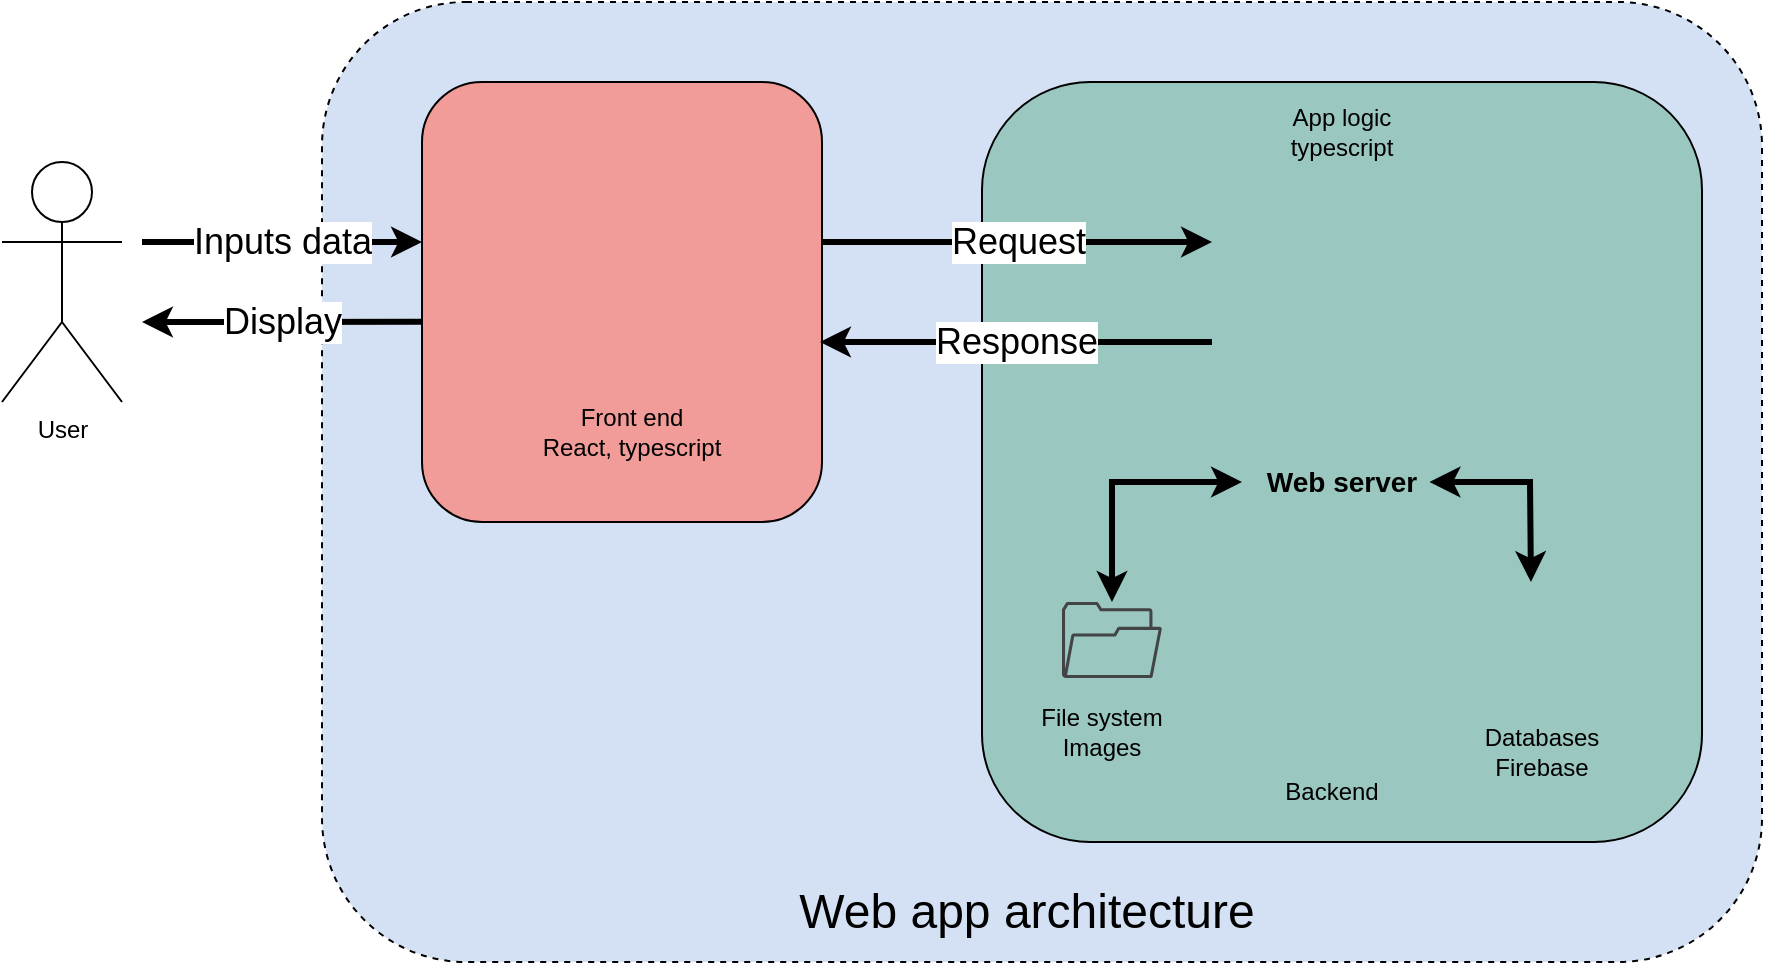 <mxfile version="15.9.6" type="github">
  <diagram name="Page-1" id="9f46799a-70d6-7492-0946-bef42562c5a5">
    <mxGraphModel dx="1422" dy="882" grid="1" gridSize="10" guides="1" tooltips="1" connect="1" arrows="1" fold="1" page="1" pageScale="1" pageWidth="1100" pageHeight="850" background="none" math="0" shadow="0">
      <root>
        <mxCell id="0" />
        <mxCell id="1" parent="0" />
        <mxCell id="iLu67vJAD6fTXzTy37Ox-1" value="User" style="shape=umlActor;verticalLabelPosition=bottom;verticalAlign=top;html=1;outlineConnect=0;" vertex="1" parent="1">
          <mxGeometry x="60" y="280" width="60" height="120" as="geometry" />
        </mxCell>
        <mxCell id="iLu67vJAD6fTXzTy37Ox-27" value="" style="rounded=1;whiteSpace=wrap;html=1;dashed=1;fillColor=#D4E1F5;" vertex="1" parent="1">
          <mxGeometry x="220" y="200" width="720" height="480" as="geometry" />
        </mxCell>
        <mxCell id="iLu67vJAD6fTXzTy37Ox-13" value="" style="rounded=1;whiteSpace=wrap;html=1;fillColor=#F19C99;" vertex="1" parent="1">
          <mxGeometry x="270" y="240" width="200" height="220" as="geometry" />
        </mxCell>
        <mxCell id="iLu67vJAD6fTXzTy37Ox-11" value="" style="shape=image;html=1;verticalLabelPosition=bottom;verticalAlign=top;imageAspect=0;image=https://i.pinimg.com/originals/96/34/1c/96341ca82621a5e1f620bebf35b90f3c.jpg;" vertex="1" parent="1">
          <mxGeometry x="285" y="270" width="170" height="120" as="geometry" />
        </mxCell>
        <mxCell id="iLu67vJAD6fTXzTy37Ox-12" value="Front end&lt;br&gt;React, typescript" style="text;html=1;strokeColor=none;fillColor=none;align=center;verticalAlign=middle;whiteSpace=wrap;rounded=0;" vertex="1" parent="1">
          <mxGeometry x="320" y="400" width="110" height="30" as="geometry" />
        </mxCell>
        <mxCell id="iLu67vJAD6fTXzTy37Ox-15" value="" style="rounded=1;whiteSpace=wrap;html=1;fillColor=#9AC7BF;" vertex="1" parent="1">
          <mxGeometry x="550" y="240" width="360" height="380" as="geometry" />
        </mxCell>
        <mxCell id="iLu67vJAD6fTXzTy37Ox-14" value="" style="shape=image;html=1;verticalLabelPosition=bottom;verticalAlign=top;imageAspect=0;image=https://st2.depositphotos.com/4845131/7223/v/600/depositphotos_72231263-stock-illustration-data-hdd-icon.jpg;" vertex="1" parent="1">
          <mxGeometry x="800" y="490" width="60" height="60" as="geometry" />
        </mxCell>
        <mxCell id="iLu67vJAD6fTXzTy37Ox-16" value="" style="shape=image;html=1;verticalLabelPosition=bottom;verticalAlign=top;imageAspect=0;image=https://img.myloview.com/stickers/server-infrastructure-icon-outline-server-infrastructure-vector-icon-for-web-design-isolated-on-white-background-700-200688620.jpg;" vertex="1" parent="1">
          <mxGeometry x="665" y="290" width="120" height="120" as="geometry" />
        </mxCell>
        <mxCell id="iLu67vJAD6fTXzTy37Ox-18" value="" style="sketch=0;pointerEvents=1;shadow=0;dashed=0;html=1;strokeColor=none;fillColor=#434445;aspect=fixed;labelPosition=center;verticalLabelPosition=bottom;verticalAlign=top;align=center;outlineConnect=0;shape=mxgraph.vvd.folder;" vertex="1" parent="1">
          <mxGeometry x="590" y="500" width="50" height="38" as="geometry" />
        </mxCell>
        <mxCell id="iLu67vJAD6fTXzTy37Ox-19" value="App logic&lt;br&gt;typescript" style="text;html=1;strokeColor=none;fillColor=none;align=center;verticalAlign=middle;whiteSpace=wrap;rounded=0;" vertex="1" parent="1">
          <mxGeometry x="700" y="250" width="60" height="30" as="geometry" />
        </mxCell>
        <mxCell id="iLu67vJAD6fTXzTy37Ox-20" value="File system&lt;br&gt;Images" style="text;html=1;strokeColor=none;fillColor=none;align=center;verticalAlign=middle;whiteSpace=wrap;rounded=0;" vertex="1" parent="1">
          <mxGeometry x="570" y="550" width="80" height="30" as="geometry" />
        </mxCell>
        <mxCell id="iLu67vJAD6fTXzTy37Ox-21" value="Web server" style="text;html=1;strokeColor=none;fillColor=none;align=center;verticalAlign=middle;whiteSpace=wrap;rounded=0;fontSize=14;fontStyle=1" vertex="1" parent="1">
          <mxGeometry x="686.25" y="425" width="87.5" height="30" as="geometry" />
        </mxCell>
        <mxCell id="iLu67vJAD6fTXzTy37Ox-25" value="Databases&lt;br&gt;Firebase" style="text;html=1;strokeColor=none;fillColor=none;align=center;verticalAlign=middle;whiteSpace=wrap;rounded=0;" vertex="1" parent="1">
          <mxGeometry x="800" y="560" width="60" height="30" as="geometry" />
        </mxCell>
        <mxCell id="iLu67vJAD6fTXzTy37Ox-26" value="Backend" style="text;html=1;strokeColor=none;fillColor=none;align=center;verticalAlign=middle;whiteSpace=wrap;rounded=0;" vertex="1" parent="1">
          <mxGeometry x="695" y="580" width="60" height="30" as="geometry" />
        </mxCell>
        <mxCell id="iLu67vJAD6fTXzTy37Ox-28" value="Web app architecture" style="text;html=1;strokeColor=none;fillColor=none;align=center;verticalAlign=middle;whiteSpace=wrap;rounded=0;dashed=1;fontSize=24;" vertex="1" parent="1">
          <mxGeometry x="450" y="640" width="245" height="30" as="geometry" />
        </mxCell>
        <mxCell id="iLu67vJAD6fTXzTy37Ox-31" value="" style="endArrow=classic;html=1;rounded=0;fontSize=24;strokeWidth=3;" edge="1" parent="1">
          <mxGeometry relative="1" as="geometry">
            <mxPoint x="130" y="320" as="sourcePoint" />
            <mxPoint x="270" y="320" as="targetPoint" />
          </mxGeometry>
        </mxCell>
        <mxCell id="iLu67vJAD6fTXzTy37Ox-32" value="Inputs data" style="edgeLabel;resizable=0;html=1;align=center;verticalAlign=middle;dashed=1;fontSize=18;fillColor=#FFE599;" connectable="0" vertex="1" parent="iLu67vJAD6fTXzTy37Ox-31">
          <mxGeometry relative="1" as="geometry" />
        </mxCell>
        <mxCell id="iLu67vJAD6fTXzTy37Ox-33" value="" style="endArrow=classic;html=1;rounded=0;fontSize=18;exitX=0;exitY=0.545;exitDx=0;exitDy=0;exitPerimeter=0;strokeWidth=3;" edge="1" parent="1" source="iLu67vJAD6fTXzTy37Ox-13">
          <mxGeometry relative="1" as="geometry">
            <mxPoint x="150" y="360" as="sourcePoint" />
            <mxPoint x="130" y="360" as="targetPoint" />
          </mxGeometry>
        </mxCell>
        <mxCell id="iLu67vJAD6fTXzTy37Ox-34" value="Display" style="edgeLabel;resizable=0;html=1;align=center;verticalAlign=middle;dashed=1;fontSize=18;fillColor=#FFE599;" connectable="0" vertex="1" parent="iLu67vJAD6fTXzTy37Ox-33">
          <mxGeometry relative="1" as="geometry" />
        </mxCell>
        <mxCell id="iLu67vJAD6fTXzTy37Ox-35" value="" style="endArrow=classic;html=1;rounded=0;fontSize=18;strokeWidth=3;entryX=0;entryY=0.25;entryDx=0;entryDy=0;" edge="1" parent="1" target="iLu67vJAD6fTXzTy37Ox-16">
          <mxGeometry relative="1" as="geometry">
            <mxPoint x="470" y="320" as="sourcePoint" />
            <mxPoint x="570" y="320" as="targetPoint" />
          </mxGeometry>
        </mxCell>
        <mxCell id="iLu67vJAD6fTXzTy37Ox-36" value="Request" style="edgeLabel;resizable=0;html=1;align=center;verticalAlign=middle;dashed=1;fontSize=18;fillColor=#FFE599;" connectable="0" vertex="1" parent="iLu67vJAD6fTXzTy37Ox-35">
          <mxGeometry relative="1" as="geometry" />
        </mxCell>
        <mxCell id="iLu67vJAD6fTXzTy37Ox-37" value="" style="endArrow=classic;html=1;rounded=0;fontSize=18;strokeWidth=3;entryX=0.995;entryY=0.591;entryDx=0;entryDy=0;entryPerimeter=0;exitX=0;exitY=0.667;exitDx=0;exitDy=0;exitPerimeter=0;" edge="1" parent="1" source="iLu67vJAD6fTXzTy37Ox-16" target="iLu67vJAD6fTXzTy37Ox-13">
          <mxGeometry relative="1" as="geometry">
            <mxPoint x="510" y="370" as="sourcePoint" />
            <mxPoint x="610" y="370" as="targetPoint" />
          </mxGeometry>
        </mxCell>
        <mxCell id="iLu67vJAD6fTXzTy37Ox-38" value="Response" style="edgeLabel;resizable=0;html=1;align=center;verticalAlign=middle;dashed=1;fontSize=18;fillColor=#FFE599;" connectable="0" vertex="1" parent="iLu67vJAD6fTXzTy37Ox-37">
          <mxGeometry relative="1" as="geometry" />
        </mxCell>
        <mxCell id="iLu67vJAD6fTXzTy37Ox-39" value="" style="endArrow=classic;startArrow=classic;html=1;rounded=0;fontSize=18;strokeWidth=3;" edge="1" parent="1" source="iLu67vJAD6fTXzTy37Ox-18">
          <mxGeometry width="50" height="50" relative="1" as="geometry">
            <mxPoint x="630" y="490" as="sourcePoint" />
            <mxPoint x="680" y="440" as="targetPoint" />
            <Array as="points">
              <mxPoint x="615" y="440" />
            </Array>
          </mxGeometry>
        </mxCell>
        <mxCell id="iLu67vJAD6fTXzTy37Ox-40" value="" style="endArrow=classic;startArrow=classic;html=1;rounded=0;fontSize=14;strokeWidth=3;entryX=1;entryY=0.5;entryDx=0;entryDy=0;exitX=0.408;exitY=0;exitDx=0;exitDy=0;exitPerimeter=0;" edge="1" parent="1" source="iLu67vJAD6fTXzTy37Ox-14" target="iLu67vJAD6fTXzTy37Ox-21">
          <mxGeometry width="50" height="50" relative="1" as="geometry">
            <mxPoint x="670" y="550" as="sourcePoint" />
            <mxPoint x="720" y="500" as="targetPoint" />
            <Array as="points">
              <mxPoint x="824" y="440" />
            </Array>
          </mxGeometry>
        </mxCell>
      </root>
    </mxGraphModel>
  </diagram>
</mxfile>
